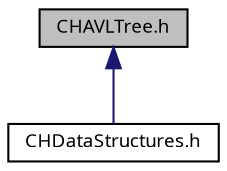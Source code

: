 digraph "CHAVLTree.h"
{
  bgcolor="transparent";
  edge [fontname="LucidaGrande",fontsize="9",labelfontname="LucidaGrande",labelfontsize="9"];
  node [fontname="LucidaGrande",fontsize="9",shape=record];
  Node1 [label="CHAVLTree.h",height=0.2,width=0.4,color="black", fillcolor="grey75", style="filled" fontcolor="black"];
  Node1 -> Node2 [dir="back",color="midnightblue",fontsize="9",style="solid",fontname="LucidaGrande"];
  Node2 [label="CHDataStructures.h",height=0.2,width=0.4,color="black",URL="$_c_h_data_structures_8h.html",tooltip="An umbrella header which imports all the public header files for the framework."];
}
